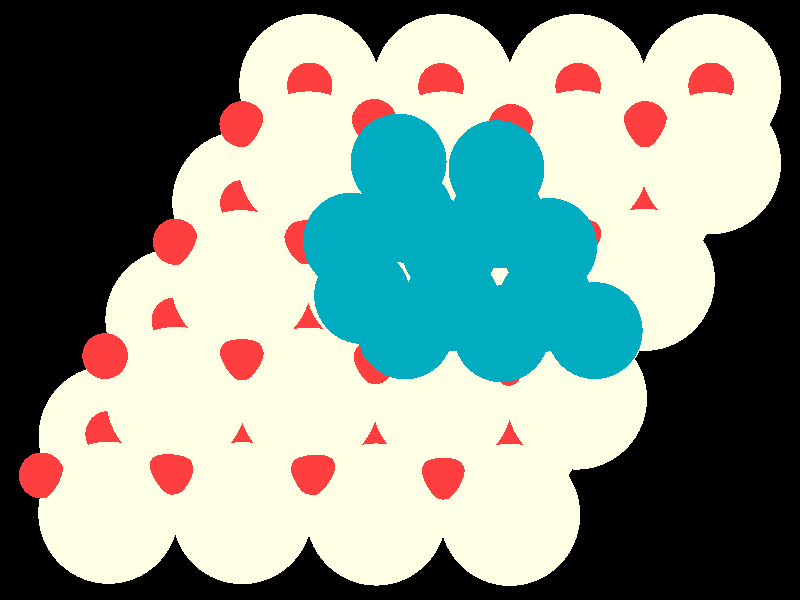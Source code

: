 #include "colors.inc"
#include "finish.inc"

global_settings {assumed_gamma 1 max_trace_level 6}
background {color White transmit 1.0}
camera {orthographic
  right -23.22*x up 17.23*y
  direction 1.00*z
  location <0,0,50.00> look_at <0,0,0>}
light_source {<  2.00,   3.00,  40.00> color White
  area_light <0.70, 0, 0>, <0, 0.70, 0>, 3, 3
  adaptive 1 jitter}

#declare simple = finish {phong 0.7}
#declare pale = finish {ambient 0.5 diffuse 0.85 roughness 0.001 specular 0.200 }
#declare intermediate = finish {ambient 0.3 diffuse 0.6 specular 0.1 roughness 0.04}
#declare vmd = finish {ambient 0.0 diffuse 0.65 phong 0.1 phong_size 40.0 specular 0.5 }
#declare jmol = finish {ambient 0.2 diffuse 0.6 specular 1 roughness 0.001 metallic}
#declare ase2 = finish {ambient 0.05 brilliance 3 diffuse 0.6 metallic specular 0.7 roughness 0.04 reflection 0.15}
#declare ase3 = finish {ambient 0.15 brilliance 2 diffuse 0.6 metallic specular 1.0 roughness 0.001 reflection 0.0}
#declare glass = finish {ambient 0.05 diffuse 0.3 specular 1.0 roughness 0.001}
#declare glass2 = finish {ambient 0.01 diffuse 0.3 specular 1.0 reflection 0.25 roughness 0.001}
#declare Rcell = 0.020;
#declare Rbond = 0.100;

#macro atom(LOC, R, COL, TRANS, FIN)
  sphere{LOC, R texture{pigment{color COL transmit TRANS} finish{FIN}}}
#end
#macro constrain(LOC, R, COL, TRANS FIN)
union{torus{R, Rcell rotate 45*z texture{pigment{color COL transmit TRANS} finish{FIN}}}
      torus{R, Rcell rotate -45*z texture{pigment{color COL transmit TRANS} finish{FIN}}}
      translate LOC}
#end

atom(< -2.63,   6.17,  -7.85>, 2.04, rgb <1.00, 1.00, 0.78>, 0.0, ase3) // #0 
atom(<  3.19,  -3.92,  -7.85>, 2.04, rgb <1.00, 1.00, 0.78>, 0.0, ase3) // #1 
atom(< -6.51,  -0.56,  -7.85>, 2.04, rgb <1.00, 1.00, 0.78>, 0.0, ase3) // #2 
atom(<  5.13,  -0.56,  -7.85>, 2.04, rgb <1.00, 1.00, 0.78>, 0.0, ase3) // #3 
atom(<  1.25,   6.17,  -7.85>, 2.04, rgb <1.00, 1.00, 0.78>, 0.0, ase3) // #4 
atom(<  7.08,   2.81,  -7.85>, 2.04, rgb <1.00, 1.00, 0.78>, 0.0, ase3) // #5 
atom(< -2.63,  -0.56,  -7.85>, 2.04, rgb <1.00, 1.00, 0.78>, 0.0, ase3) // #6 
atom(<  9.02,   6.17,  -7.85>, 2.04, rgb <1.00, 1.00, 0.78>, 0.0, ase3) // #7 
atom(<  5.13,   6.17,  -7.85>, 2.04, rgb <1.00, 1.00, 0.78>, 0.0, ase3) // #8 
atom(< -0.69,  -3.92,  -7.85>, 2.04, rgb <1.00, 1.00, 0.78>, 0.0, ase3) // #9 
atom(<  1.25,  -0.56,  -7.85>, 2.04, rgb <1.00, 1.00, 0.78>, 0.0, ase3) // #10 
atom(< -0.69,   2.81,  -7.85>, 2.04, rgb <1.00, 1.00, 0.78>, 0.0, ase3) // #11 
atom(< -8.45,  -3.92,  -7.85>, 2.04, rgb <1.00, 1.00, 0.78>, 0.0, ase3) // #12 
atom(<  3.19,   2.81,  -7.85>, 2.04, rgb <1.00, 1.00, 0.78>, 0.0, ase3) // #13 
atom(< -4.57,   2.81,  -7.85>, 2.04, rgb <1.00, 1.00, 0.78>, 0.0, ase3) // #14 
atom(< -4.57,  -3.92,  -7.85>, 2.04, rgb <1.00, 1.00, 0.78>, 0.0, ase3) // #15 
atom(< -4.58,  -6.12,  -4.65>, 2.04, rgb <1.00, 1.00, 0.78>, 0.0, ase3) // #16 
atom(<  3.21,   0.56,  -4.81>, 2.04, rgb <1.00, 1.00, 0.78>, 0.0, ase3) // #17 
atom(< -2.66,  -2.83,  -4.73>, 2.04, rgb <1.00, 1.00, 0.78>, 0.0, ase3) // #18 
atom(< -0.69,  -6.16,  -4.74>, 2.04, rgb <1.00, 1.00, 0.78>, 0.0, ase3) // #19 
atom(< -0.72,   0.55,  -4.78>, 2.04, rgb <1.00, 1.00, 0.78>, 0.0, ase3) // #20 
atom(<  1.22,  -2.86,  -4.76>, 2.04, rgb <1.00, 1.00, 0.78>, 0.0, ase3) // #21 
atom(<  1.25,   3.95,  -4.79>, 2.04, rgb <1.00, 1.00, 0.78>, 0.0, ase3) // #22 
atom(<  7.10,   0.58,  -4.73>, 2.04, rgb <1.00, 1.00, 0.78>, 0.0, ase3) // #23 
atom(< -8.46,  -6.11,  -4.72>, 2.04, rgb <1.00, 1.00, 0.78>, 0.0, ase3) // #24 
atom(<  9.02,   3.93,  -4.75>, 2.04, rgb <1.00, 1.00, 0.78>, 0.0, ase3) // #25 
atom(< -6.49,  -2.81,  -4.72>, 2.04, rgb <1.00, 1.00, 0.78>, 0.0, ase3) // #26 
atom(<  5.13,  -2.83,  -4.73>, 2.04, rgb <1.00, 1.00, 0.78>, 0.0, ase3) // #27 
atom(< -4.61,   0.54,  -4.72>, 2.04, rgb <1.00, 1.00, 0.78>, 0.0, ase3) // #28 
atom(<  5.17,   3.98,  -4.75>, 2.04, rgb <1.00, 1.00, 0.78>, 0.0, ase3) // #29 
atom(< -2.66,   3.95,  -4.72>, 2.04, rgb <1.00, 1.00, 0.78>, 0.0, ase3) // #30 
atom(<  3.19,  -6.17,  -4.76>, 2.04, rgb <1.00, 1.00, 0.78>, 0.0, ase3) // #31 
atom(< -2.63,   1.68,  -8.64>, 0.66, rgb <1.00, 0.05, 0.05>, 0.0, ase3) // #32 
atom(< -8.45,  -1.68,  -8.64>, 0.66, rgb <1.00, 0.05, 0.05>, 0.0, ase3) // #33 
atom(< -0.69,   5.05,  -8.64>, 0.66, rgb <1.00, 0.05, 0.05>, 0.0, ase3) // #34 
atom(<-10.39,  -5.04,  -8.64>, 0.66, rgb <1.00, 0.05, 0.05>, 0.0, ase3) // #35 
atom(<  3.19,  -1.68,  -8.64>, 0.66, rgb <1.00, 0.05, 0.05>, 0.0, ase3) // #36 
atom(< -4.57,   5.05,  -8.64>, 0.66, rgb <1.00, 0.05, 0.05>, 0.0, ase3) // #37 
atom(<  1.25,   1.68,  -8.64>, 0.66, rgb <1.00, 0.05, 0.05>, 0.0, ase3) // #38 
atom(< -6.51,   1.68,  -8.64>, 0.66, rgb <1.00, 0.05, 0.05>, 0.0, ase3) // #39 
atom(< -6.51,  -5.04,  -8.64>, 0.66, rgb <1.00, 0.05, 0.05>, 0.0, ase3) // #40 
atom(<  7.08,   5.05,  -8.64>, 0.66, rgb <1.00, 0.05, 0.05>, 0.0, ase3) // #41 
atom(< -0.69,  -1.68,  -8.64>, 0.66, rgb <1.00, 0.05, 0.05>, 0.0, ase3) // #42 
atom(< -2.63,  -5.04,  -8.64>, 0.66, rgb <1.00, 0.05, 0.05>, 0.0, ase3) // #43 
atom(< -4.57,  -1.68,  -8.64>, 0.66, rgb <1.00, 0.05, 0.05>, 0.0, ase3) // #44 
atom(<  3.19,   5.05,  -8.64>, 0.66, rgb <1.00, 0.05, 0.05>, 0.0, ase3) // #45 
atom(<  5.13,   1.68,  -8.64>, 0.66, rgb <1.00, 0.05, 0.05>, 0.0, ase3) // #46 
atom(<  1.25,  -5.04,  -8.64>, 0.66, rgb <1.00, 0.05, 0.05>, 0.0, ase3) // #47 
atom(< -4.57,  -6.16,  -7.06>, 0.66, rgb <1.00, 0.05, 0.05>, 0.0, ase3) // #48 
atom(< -2.63,  -2.80,  -7.06>, 0.66, rgb <1.00, 0.05, 0.05>, 0.0, ase3) // #49 
atom(< -0.69,  -6.16,  -7.06>, 0.66, rgb <1.00, 0.05, 0.05>, 0.0, ase3) // #50 
atom(< -4.57,   0.56,  -7.06>, 0.66, rgb <1.00, 0.05, 0.05>, 0.0, ase3) // #51 
atom(< -0.69,   0.56,  -7.06>, 0.66, rgb <1.00, 0.05, 0.05>, 0.0, ase3) // #52 
atom(<  7.08,   0.56,  -7.06>, 0.66, rgb <1.00, 0.05, 0.05>, 0.0, ase3) // #53 
atom(<  1.25,  -2.80,  -7.06>, 0.66, rgb <1.00, 0.05, 0.05>, 0.0, ase3) // #54 
atom(< -6.51,  -2.80,  -7.06>, 0.66, rgb <1.00, 0.05, 0.05>, 0.0, ase3) // #55 
atom(<  5.13,  -2.80,  -7.06>, 0.66, rgb <1.00, 0.05, 0.05>, 0.0, ase3) // #56 
atom(< -8.45,  -6.16,  -7.06>, 0.66, rgb <1.00, 0.05, 0.05>, 0.0, ase3) // #57 
atom(<  3.19,   0.56,  -7.06>, 0.66, rgb <1.00, 0.05, 0.05>, 0.0, ase3) // #58 
atom(<  3.19,  -6.16,  -7.06>, 0.66, rgb <1.00, 0.05, 0.05>, 0.0, ase3) // #59 
atom(<  9.02,   3.93,  -7.06>, 0.66, rgb <1.00, 0.05, 0.05>, 0.0, ase3) // #60 
atom(<  5.13,   3.93,  -7.06>, 0.66, rgb <1.00, 0.05, 0.05>, 0.0, ase3) // #61 
atom(< -2.63,   3.93,  -7.06>, 0.66, rgb <1.00, 0.05, 0.05>, 0.0, ase3) // #62 
atom(<  1.25,   3.93,  -7.06>, 0.66, rgb <1.00, 0.05, 0.05>, 0.0, ase3) // #63 
atom(< -0.68,  -3.90,  -5.57>, 0.66, rgb <1.00, 0.05, 0.05>, 0.0, ase3) // #64 
atom(< -4.56,   2.79,  -5.54>, 0.66, rgb <1.00, 0.05, 0.05>, 0.0, ase3) // #65 
atom(<  9.03,   6.16,  -5.56>, 0.66, rgb <1.00, 0.05, 0.05>, 0.0, ase3) // #66 
atom(<  5.17,   6.15,  -5.52>, 0.66, rgb <1.00, 0.05, 0.05>, 0.0, ase3) // #67 
atom(<  7.09,   2.81,  -5.55>, 0.66, rgb <1.00, 0.05, 0.05>, 0.0, ase3) // #68 
atom(<  1.24,  -0.60,  -5.56>, 0.66, rgb <1.00, 0.05, 0.05>, 0.0, ase3) // #69 
atom(< -2.62,   6.16,  -5.54>, 0.66, rgb <1.00, 0.05, 0.05>, 0.0, ase3) // #70 
atom(< -6.55,  -0.59,  -5.52>, 0.66, rgb <1.00, 0.05, 0.05>, 0.0, ase3) // #71 
atom(< -2.63,  -0.55,  -5.53>, 0.66, rgb <1.00, 0.05, 0.05>, 0.0, ase3) // #72 
atom(< -0.75,   2.83,  -5.54>, 0.66, rgb <1.00, 0.05, 0.05>, 0.0, ase3) // #73 
atom(<  5.13,  -0.55,  -5.55>, 0.66, rgb <1.00, 0.05, 0.05>, 0.0, ase3) // #74 
atom(< -4.59,  -3.86,  -5.52>, 0.66, rgb <1.00, 0.05, 0.05>, 0.0, ase3) // #75 
atom(<  3.23,   2.82,  -5.57>, 0.66, rgb <1.00, 0.05, 0.05>, 0.0, ase3) // #76 
atom(<  1.19,   6.14,  -5.52>, 0.66, rgb <1.00, 0.05, 0.05>, 0.0, ase3) // #77 
atom(< -8.47,  -3.85,  -5.54>, 0.66, rgb <1.00, 0.05, 0.05>, 0.0, ase3) // #78 
atom(<  3.19,  -3.94,  -5.56>, 0.66, rgb <1.00, 0.05, 0.05>, 0.0, ase3) // #79 
atom(< -0.75,   5.11,  -3.79>, 0.66, rgb <1.00, 0.05, 0.05>, 0.0, ase3) // #80 
atom(<  7.12,   5.05,  -3.96>, 0.66, rgb <1.00, 0.05, 0.05>, 0.0, ase3) // #81 
atom(<  3.22,   4.97,  -3.78>, 0.66, rgb <1.00, 0.05, 0.05>, 0.0, ase3) // #82 
atom(<-10.40,  -5.04,  -3.97>, 0.66, rgb <1.00, 0.05, 0.05>, 0.0, ase3) // #83 
atom(< -2.71,   1.69,  -3.82>, 0.66, rgb <1.00, 0.05, 0.05>, 0.0, ase3) // #84 
atom(< -4.60,  -1.65,  -3.94>, 0.66, rgb <1.00, 0.05, 0.05>, 0.0, ase3) // #85 
atom(< -6.65,  -4.93,  -3.92>, 0.66, rgb <1.00, 0.05, 0.05>, 0.0, ase3) // #86 
atom(< -8.56,  -1.61,  -3.74>, 0.66, rgb <1.00, 0.05, 0.05>, 0.0, ase3) // #87 
atom(<  1.26,   1.66,  -4.23>, 0.66, rgb <1.00, 0.05, 0.05>, 0.0, ase3) // #88 
atom(< -0.71,  -1.75,  -3.86>, 0.66, rgb <1.00, 0.05, 0.05>, 0.0, ase3) // #89 
atom(< -2.51,  -4.94,  -3.93>, 0.66, rgb <1.00, 0.05, 0.05>, 0.0, ase3) // #90 
atom(< -6.51,   1.67,  -3.97>, 0.66, rgb <1.00, 0.05, 0.05>, 0.0, ase3) // #91 
atom(<  5.21,   1.78,  -3.95>, 0.66, rgb <1.00, 0.05, 0.05>, 0.0, ase3) // #92 
atom(<  3.14,  -1.80,  -4.00>, 0.66, rgb <1.00, 0.05, 0.05>, 0.0, ase3) // #93 
atom(<  1.25,  -5.07,  -3.98>, 0.66, rgb <1.00, 0.05, 0.05>, 0.0, ase3) // #94 
atom(< -4.58,   5.05,  -3.97>, 0.66, rgb <1.00, 0.05, 0.05>, 0.0, ase3) // #95 
atom(<  0.15,  -0.89,  -2.17>, 1.39, rgb <0.00, 0.41, 0.52>, 0.0, ase3) // #96 
atom(<  1.44,   1.47,  -2.22>, 1.39, rgb <0.00, 0.41, 0.52>, 0.0, ase3) // #97 
atom(<  2.94,  -0.97,  -2.16>, 1.39, rgb <0.00, 0.41, 0.52>, 0.0, ase3) // #98 
atom(<  1.50,  -0.07,  -0.03>, 1.39, rgb <0.00, 0.41, 0.52>, 0.0, ase3) // #99 
atom(< -1.42,   1.69,  -2.14>, 1.39, rgb <0.00, 0.41, 0.52>, 0.0, ase3) // #100 
atom(<  4.33,   1.54,  -2.12>, 1.39, rgb <0.00, 0.41, 0.52>, 0.0, ase3) // #101 
atom(< -0.04,   3.96,  -2.18>, 1.39, rgb <0.00, 0.41, 0.52>, 0.0, ase3) // #102 
atom(<  0.16,   2.46,  -0.04>, 1.39, rgb <0.00, 0.41, 0.52>, 0.0, ase3) // #103 
atom(<  2.80,   3.77,  -2.14>, 1.39, rgb <0.00, 0.41, 0.52>, 0.0, ase3) // #104 
atom(<  2.83,   2.30,   0.00>, 1.39, rgb <0.00, 0.41, 0.52>, 0.0, ase3) // #105 
atom(<  4.24,  -0.09,  -0.03>, 1.39, rgb <0.00, 0.41, 0.52>, 0.0, ase3) // #106 
atom(<  5.65,  -0.88,  -2.20>, 1.39, rgb <0.00, 0.41, 0.52>, 0.0, ase3) // #107 
atom(< -1.10,   0.13,  -0.01>, 1.39, rgb <0.00, 0.41, 0.52>, 0.0, ase3) // #108 
